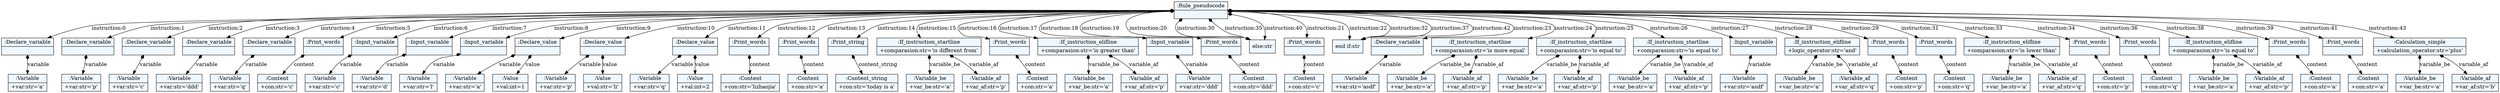 
    digraph xtext {
    fontname = "Bitstream Vera Sans"
    fontsize = 8
    node[
        shape=record,
        style=filled,
        fillcolor=aliceblue
    ]
    nodesep = 0.3
    edge[dir=black,arrowtail=empty]


2157946493976 -> 2157946491176 [label="instruction:0" arrowtail=diamond dir=both]
2157946491176 -> 2157946491288 [label="variable" arrowtail=diamond dir=both]
2157946491288[label="{:Variable|+var:str='a'\l}"]
2157946491176[label="{:Declare_variable|}"]
2157946493976 -> 2157946494592 [label="instruction:1" arrowtail=diamond dir=both]
2157946494592 -> 2157946493472 [label="variable" arrowtail=diamond dir=both]
2157946493472[label="{:Variable|+var:str='p'\l}"]
2157946494592[label="{:Declare_variable|}"]
2157946493976 -> 2157946491232 [label="instruction:2" arrowtail=diamond dir=both]
2157946491232 -> 2157946492576 [label="variable" arrowtail=diamond dir=both]
2157946492576[label="{:Variable|+var:str='c'\l}"]
2157946491232[label="{:Declare_variable|}"]
2157946493976 -> 2157946492856 [label="instruction:3" arrowtail=diamond dir=both]
2157946492856 -> 2157946412112 [label="variable" arrowtail=diamond dir=both]
2157946412112[label="{:Variable|+var:str='ddd'\l}"]
2157946492856[label="{:Declare_variable|}"]
2157946493976 -> 2157946491848 [label="instruction:4" arrowtail=diamond dir=both]
2157946491848 -> 2157946411384 [label="variable" arrowtail=diamond dir=both]
2157946411384[label="{:Variable|+var:str='q'\l}"]
2157946491848[label="{:Declare_variable|}"]
2157946493976 -> 2157946412280 [label="instruction:5" arrowtail=diamond dir=both]
2157946412280 -> 2157946410712 [label="content" arrowtail=diamond dir=both]
2157946410712[label="{:Content|+con:str='c'\l}"]
2157946412280[label="{:Print_words|}"]
2157946493976 -> 2157946412224 [label="instruction:6" arrowtail=diamond dir=both]
2157946412224 -> 2157946410656 [label="variable" arrowtail=diamond dir=both]
2157946410656[label="{:Variable|+var:str='c'\l}"]
2157946412224[label="{:Input_variable|}"]
2157946493976 -> 2157946410824 [label="instruction:7" arrowtail=diamond dir=both]
2157946410824 -> 2157946410544 [label="variable" arrowtail=diamond dir=both]
2157946410544[label="{:Variable|+var:str='d'\l}"]
2157946410824[label="{:Input_variable|}"]
2157946493976 -> 2157946412560 [label="instruction:8" arrowtail=diamond dir=both]
2157946412560 -> 2157946412000 [label="variable" arrowtail=diamond dir=both]
2157946412000[label="{:Variable|+var:str='l'\l}"]
2157946412560[label="{:Input_variable|}"]
2157946493976 -> 2157946410768 [label="instruction:9" arrowtail=diamond dir=both]
2157946410768 -> 2157946411104 [label="variable" arrowtail=diamond dir=both]
2157946411104[label="{:Variable|+var:str='a'\l}"]
2157946410768 -> 2157946410488 [label="value" arrowtail=diamond dir=both]
2157946410488[label="{:Value|+val:int=1\l}"]
2157946410768[label="{:Declare_value|}"]
2157946493976 -> 2157946409816 [label="instruction:10" arrowtail=diamond dir=both]
2157946409816 -> 2157946462784 [label="variable" arrowtail=diamond dir=both]
2157946462784[label="{:Variable|+var:str='p'\l}"]
2157946409816 -> 2157946465696 [label="value" arrowtail=diamond dir=both]
2157946465696[label="{:Value|+val:str='li'\l}"]
2157946409816[label="{:Declare_value|}"]
2157946493976 -> 2157946466256 [label="instruction:11" arrowtail=diamond dir=both]
2157946466256 -> 2157946462504 [label="variable" arrowtail=diamond dir=both]
2157946462504[label="{:Variable|+var:str='q'\l}"]
2157946466256 -> 2157946465640 [label="value" arrowtail=diamond dir=both]
2157946465640[label="{:Value|+val:int=2\l}"]
2157946466256[label="{:Declare_value|}"]
2157946493976 -> 2157946463064 [label="instruction:12" arrowtail=diamond dir=both]
2157946463064 -> 2157946464912 [label="content" arrowtail=diamond dir=both]
2157946464912[label="{:Content|+con:str='lizhaojia'\l}"]
2157946463064[label="{:Print_words|}"]
2157946493976 -> 2157946462728 [label="instruction:13" arrowtail=diamond dir=both]
2157946462728 -> 2157946465584 [label="content" arrowtail=diamond dir=both]
2157946465584[label="{:Content|+con:str='a'\l}"]
2157946462728[label="{:Print_words|}"]
2157946493976 -> 2157946464408 [label="instruction:14" arrowtail=diamond dir=both]
2157946464408 -> 2157946464352 [label="content_string" arrowtail=diamond dir=both]
2157946464352[label="{:Content_string|+con:str='today is a'\l}"]
2157946464408[label="{:Print_string|}"]
2157946493976 -> 2157946464296 [label="instruction:15" arrowtail=diamond dir=both]
2157946464296 -> 2157946463400 [label="variable_be" arrowtail=diamond dir=both]
2157946463400[label="{:Variable_be|+var_be:str='a'\l}"]
2157946464296 -> 2157946463120 [label="variable_af" arrowtail=diamond dir=both]
2157946463120[label="{:Variable_af|+var_af:str='p'\l}"]
2157946464296[label="{:If_instruction_startline|+comparasion:str='is different from'\l}"]
2157946493976 -> 2157946463176 [label="instruction:16" arrowtail=diamond dir=both]
2157946463176 -> 2157946536736 [label="content" arrowtail=diamond dir=both]
2157946536736[label="{:Content|+con:str='a'\l}"]
2157946463176[label="{:Print_words|}"]
2157946493976 -> 2157946462616 [label="instruction:17" arrowtail=diamond dir=both]
2157946462616 -> 2157946539088 [label="variable_be" arrowtail=diamond dir=both]
2157946539088[label="{:Variable_be|+var_be:str='a'\l}"]
2157946462616 -> 2157946538472 [label="variable_af" arrowtail=diamond dir=both]
2157946538472[label="{:Variable_af|+var_af:str='p'\l}"]
2157946462616[label="{:If_instruction_elifline|+comparasion:str='is greater than'\l}"]
2157946493976 -> 2157946536512 [label="instruction:18" arrowtail=diamond dir=both]
2157946536512 -> 2157946539704 [label="variable" arrowtail=diamond dir=both]
2157946539704[label="{:Variable|+var:str='ddd'\l}"]
2157946536512[label="{:Input_variable|}"]
2157946493976 -> 2157946536456 [label="instruction:19" arrowtail=diamond dir=both]
2157946536456 -> 2157946536064 [label="content" arrowtail=diamond dir=both]
2157946536064[label="{:Content|+con:str='ddd'\l}"]
2157946536456[label="{:Print_words|}"]
2157946493976 -> "else:str" [label="instruction:20" arrowtail=diamond dir=both]
2157946493976 -> 2157946539480 [label="instruction:21" arrowtail=diamond dir=both]
2157946539480 -> 2157946538976 [label="content" arrowtail=diamond dir=both]
2157946538976[label="{:Content|+con:str='c'\l}"]
2157946539480[label="{:Print_words|}"]
2157946493976 -> "end if:str" [label="instruction:22" arrowtail=diamond dir=both]
2157946493976 -> 2157946537240 [label="instruction:23" arrowtail=diamond dir=both]
2157946537240 -> 2157946537184 [label="variable" arrowtail=diamond dir=both]
2157946537184[label="{:Variable|+var:str='asdf'\l}"]
2157946537240[label="{:Declare_variable|}"]
2157946493976 -> 2157946537128 [label="instruction:24" arrowtail=diamond dir=both]
2157946537128 -> 2157946537016 [label="variable_be" arrowtail=diamond dir=both]
2157946537016[label="{:Variable_be|+var_be:str='a'\l}"]
2157946537128 -> 2157946536568 [label="variable_af" arrowtail=diamond dir=both]
2157946536568[label="{:Variable_af|+var_af:str='p'\l}"]
2157946537128[label="{:If_instruction_startline|+comparasion:str='is more equal'\l}"]
2157946493976 -> 2157946536792 [label="instruction:25" arrowtail=diamond dir=both]
2157946536792 -> 2157946539816 [label="variable_be" arrowtail=diamond dir=both]
2157946539816[label="{:Variable_be|+var_be:str='a'\l}"]
2157946536792 -> 2157946539760 [label="variable_af" arrowtail=diamond dir=both]
2157946539760[label="{:Variable_af|+var_af:str='p'\l}"]
2157946536792[label="{:If_instruction_startline|+comparasion:str='is equal to'\l}"]
2157946493976 -> 2157946536176 [label="instruction:26" arrowtail=diamond dir=both]
2157946536176 -> 2157946539592 [label="variable_be" arrowtail=diamond dir=both]
2157946539592[label="{:Variable_be|+var_be:str='a'\l}"]
2157946536176 -> 2157946667080 [label="variable_af" arrowtail=diamond dir=both]
2157946667080[label="{:Variable_af|+var_af:str='p'\l}"]
2157946536176[label="{:If_instruction_startline|+comparasion:str='is equal to'\l}"]
2157946493976 -> 2157946539984 [label="instruction:27" arrowtail=diamond dir=both]
2157946539984 -> 2157946667248 [label="variable" arrowtail=diamond dir=both]
2157946667248[label="{:Variable|+var:str='asdf'\l}"]
2157946539984[label="{:Input_variable|}"]
2157946493976 -> 2157946667136 [label="instruction:28" arrowtail=diamond dir=both]
2157946667136 -> 2157946667192 [label="variable_be" arrowtail=diamond dir=both]
2157946667192[label="{:Variable_be|+var_be:str='a'\l}"]
2157946667136 -> 2157946667360 [label="variable_af" arrowtail=diamond dir=both]
2157946667360[label="{:Variable_af|+var_af:str='q'\l}"]
2157946667136[label="{:If_instruction_elifline|+logic_operator:str='and'\l}"]
2157946493976 -> 2157946667304 [label="instruction:29" arrowtail=diamond dir=both]
2157946667304 -> 2157946667528 [label="content" arrowtail=diamond dir=both]
2157946667528[label="{:Content|+con:str='p'\l}"]
2157946667304[label="{:Print_words|}"]
2157946493976 -> "else:str" [label="instruction:30" arrowtail=diamond dir=both]
2157946493976 -> 2157946667416 [label="instruction:31" arrowtail=diamond dir=both]
2157946667416 -> 2157946667472 [label="content" arrowtail=diamond dir=both]
2157946667472[label="{:Content|+con:str='q'\l}"]
2157946667416[label="{:Print_words|}"]
2157946493976 -> "end if:str" [label="instruction:32" arrowtail=diamond dir=both]
2157946493976 -> 2157946667584 [label="instruction:33" arrowtail=diamond dir=both]
2157946667584 -> 2157946667640 [label="variable_be" arrowtail=diamond dir=both]
2157946667640[label="{:Variable_be|+var_be:str='a'\l}"]
2157946667584 -> 2157946667752 [label="variable_af" arrowtail=diamond dir=both]
2157946667752[label="{:Variable_af|+var_af:str='q'\l}"]
2157946667584[label="{:If_instruction_elifline|+comparasion:str='is lower than'\l}"]
2157946493976 -> 2157946667696 [label="instruction:34" arrowtail=diamond dir=both]
2157946667696 -> 2157946667920 [label="content" arrowtail=diamond dir=both]
2157946667920[label="{:Content|+con:str='p'\l}"]
2157946667696[label="{:Print_words|}"]
2157946493976 -> "else:str" [label="instruction:35" arrowtail=diamond dir=both]
2157946493976 -> 2157946667808 [label="instruction:36" arrowtail=diamond dir=both]
2157946667808 -> 2157946667864 [label="content" arrowtail=diamond dir=both]
2157946667864[label="{:Content|+con:str='q'\l}"]
2157946667808[label="{:Print_words|}"]
2157946493976 -> "end if:str" [label="instruction:37" arrowtail=diamond dir=both]
2157946493976 -> 2157946667976 [label="instruction:38" arrowtail=diamond dir=both]
2157946667976 -> 2157946668032 [label="variable_be" arrowtail=diamond dir=both]
2157946668032[label="{:Variable_be|+var_be:str='a'\l}"]
2157946667976 -> 2157946668144 [label="variable_af" arrowtail=diamond dir=both]
2157946668144[label="{:Variable_af|+var_af:str='p'\l}"]
2157946667976[label="{:If_instruction_elifline|+comparasion:str='is equal to'\l}"]
2157946493976 -> 2157946668088 [label="instruction:39" arrowtail=diamond dir=both]
2157946668088 -> 2157946668312 [label="content" arrowtail=diamond dir=both]
2157946668312[label="{:Content|+con:str='a'\l}"]
2157946668088[label="{:Print_words|}"]
2157946493976 -> "else:str" [label="instruction:40" arrowtail=diamond dir=both]
2157946493976 -> 2157946668200 [label="instruction:41" arrowtail=diamond dir=both]
2157946668200 -> 2157946668256 [label="content" arrowtail=diamond dir=both]
2157946668256[label="{:Content|+con:str='a'\l}"]
2157946668200[label="{:Print_words|}"]
2157946493976 -> "end if:str" [label="instruction:42" arrowtail=diamond dir=both]
2157946493976 -> 2157946668368 [label="instruction:43" arrowtail=diamond dir=both]
2157946668368 -> 2157946668424 [label="variable_be" arrowtail=diamond dir=both]
2157946668424[label="{:Variable_be|+var_be:str='a'\l}"]
2157946668368 -> 2157946668536 [label="variable_af" arrowtail=diamond dir=both]
2157946668536[label="{:Variable_af|+var_af:str='b'\l}"]
2157946668368[label="{:Calculation_simple|+calculation_operator:str='plus'\l}"]
2157946493976[label="{:Rule_pseudocode|}"]

}
